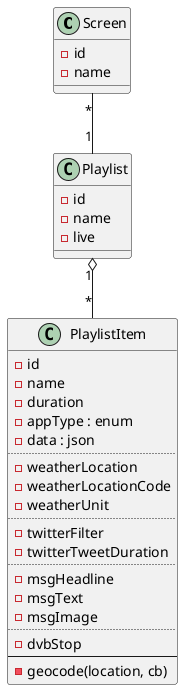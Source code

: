 @startuml


class Screen {
	- id
	- name
}

Screen "*" -- "1" Playlist

class Playlist {
	- id
	- name
	- live
}

Playlist "1" o-- "*" PlaylistItem

class PlaylistItem {
	- id
	- name
	- duration
	- appType : enum
	- data : json
	..
	- weatherLocation
	- weatherLocationCode
	- weatherUnit
	..
	- twitterFilter
	- twitterTweetDuration
	..
	- msgHeadline
	- msgText
	- msgImage
	..
	- dvbStop
	--
	- geocode(location, cb)
}



@enduml